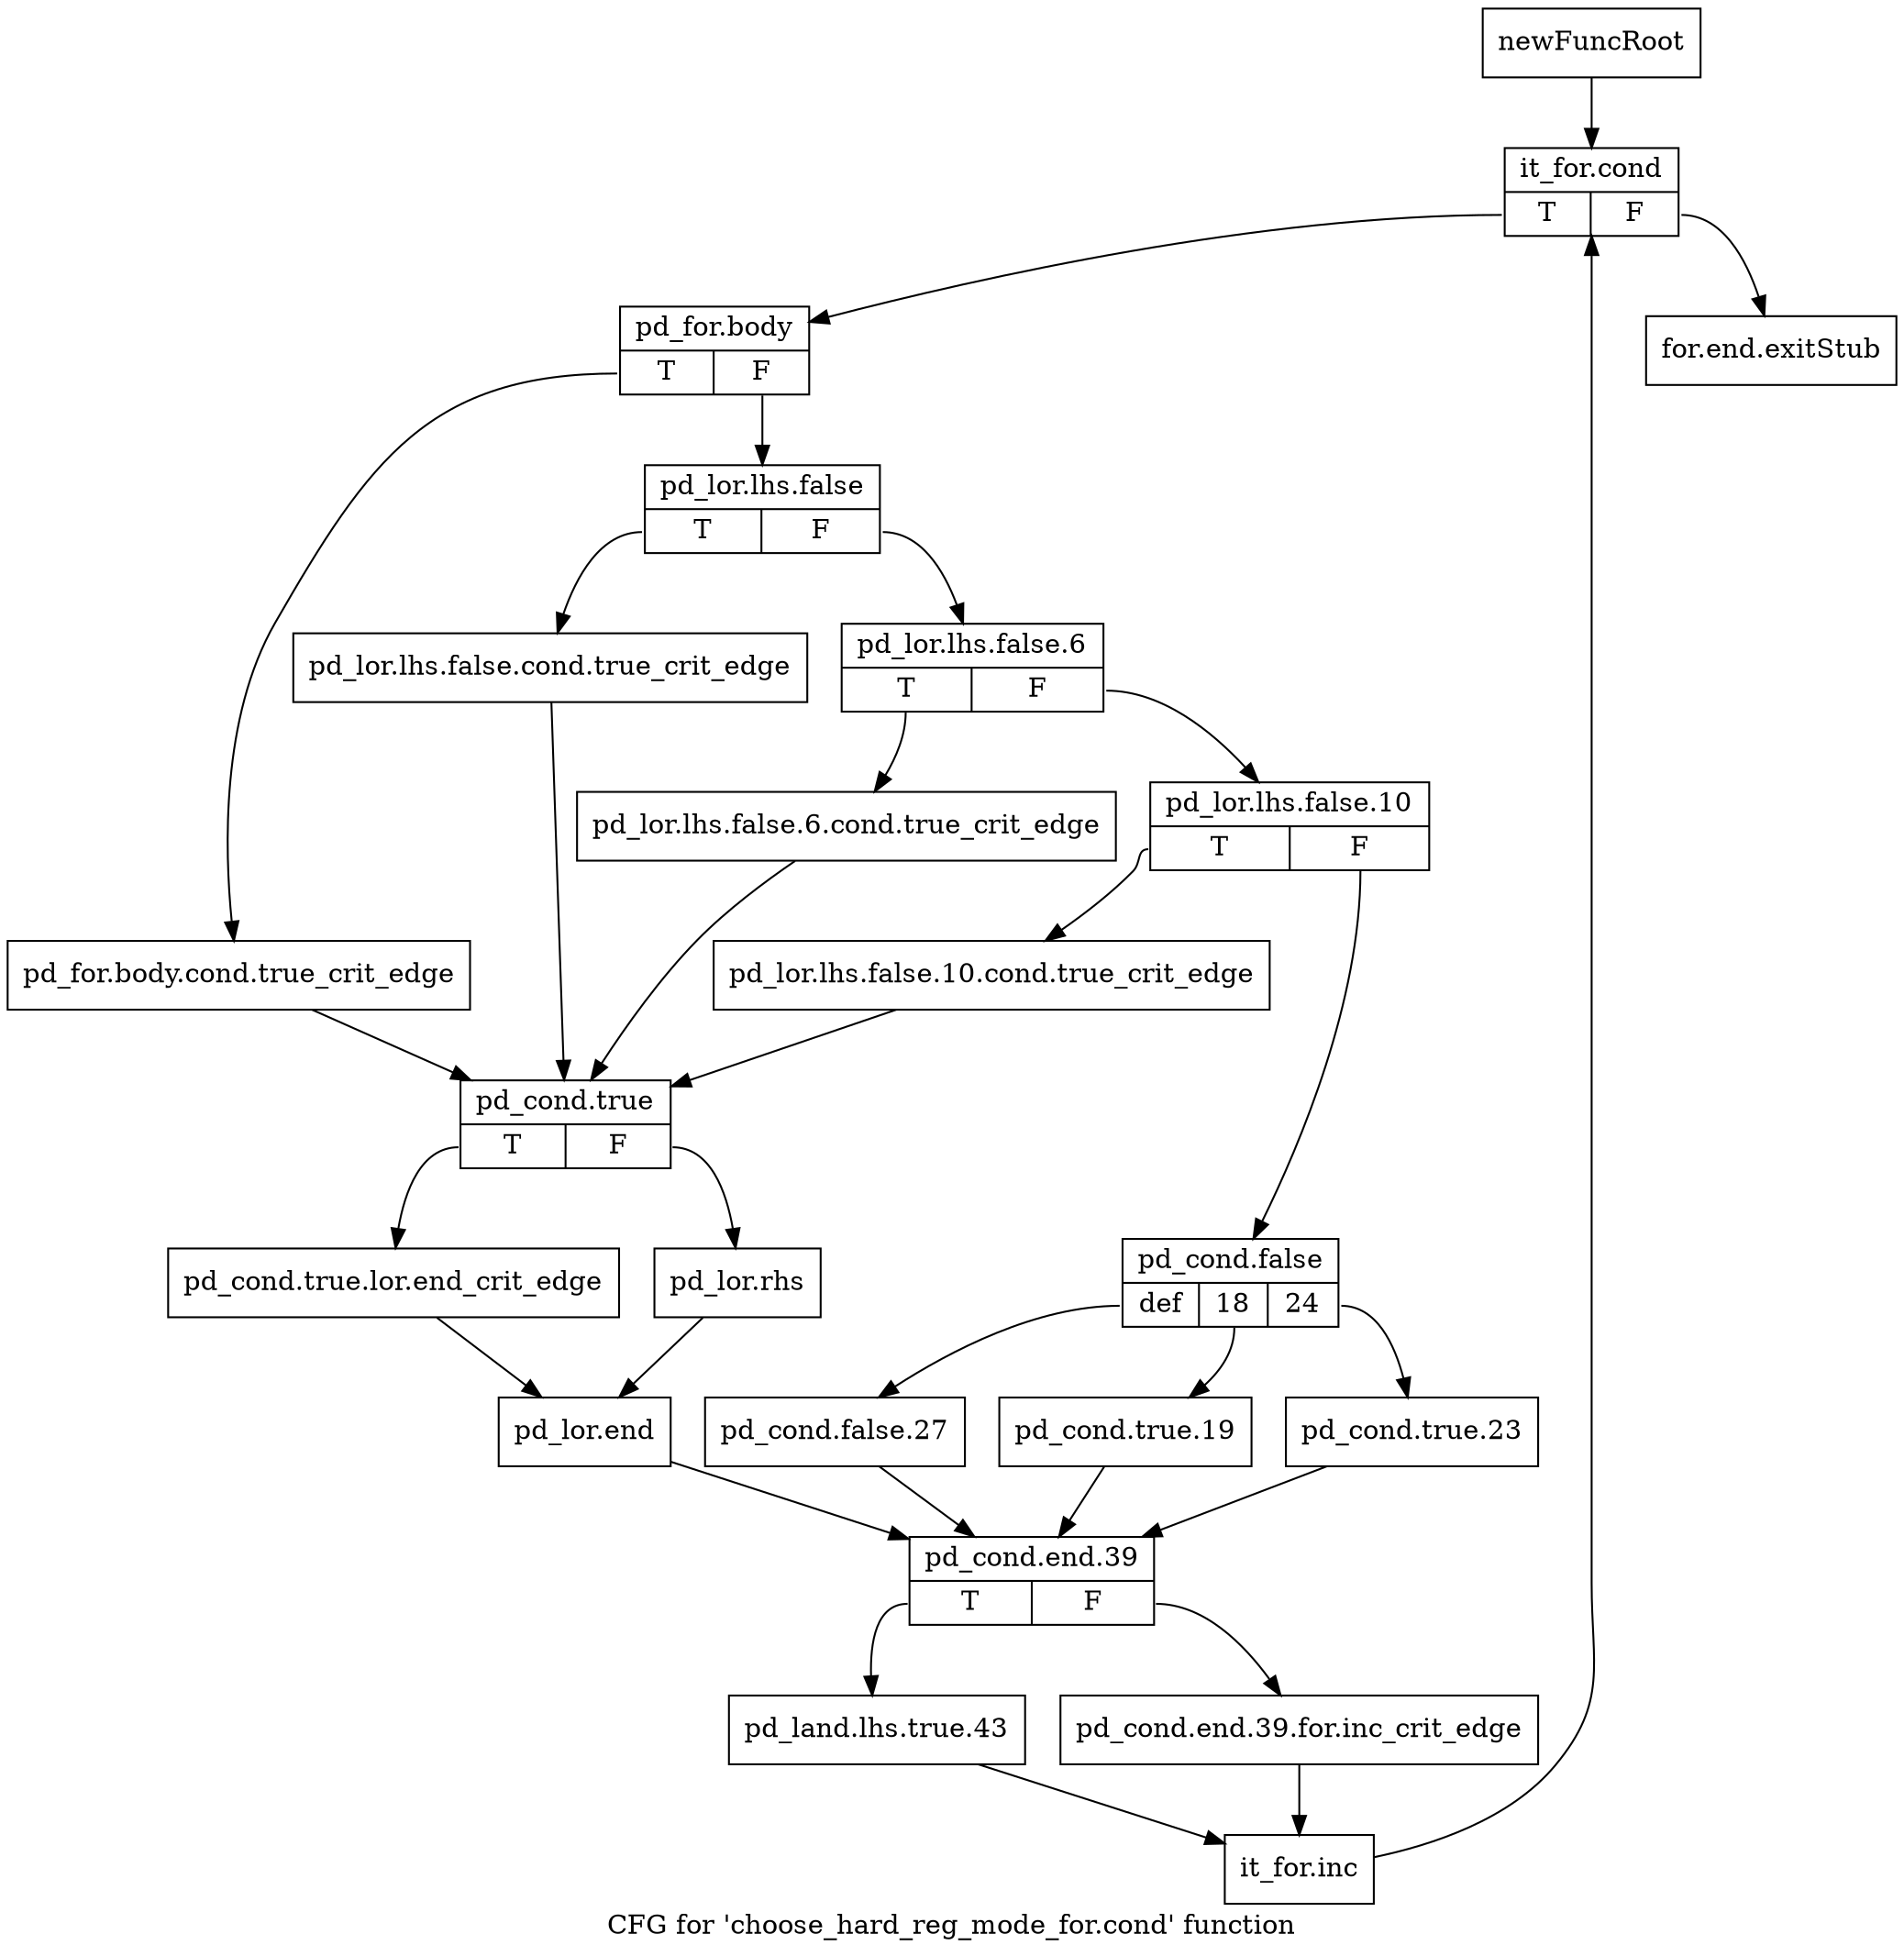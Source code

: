 digraph "CFG for 'choose_hard_reg_mode_for.cond' function" {
	label="CFG for 'choose_hard_reg_mode_for.cond' function";

	Node0xb977e00 [shape=record,label="{newFuncRoot}"];
	Node0xb977e00 -> Node0xb977ea0;
	Node0xb977e50 [shape=record,label="{for.end.exitStub}"];
	Node0xb977ea0 [shape=record,label="{it_for.cond|{<s0>T|<s1>F}}"];
	Node0xb977ea0:s0 -> Node0xb977ef0;
	Node0xb977ea0:s1 -> Node0xb977e50;
	Node0xb977ef0 [shape=record,label="{pd_for.body|{<s0>T|<s1>F}}"];
	Node0xb977ef0:s0 -> Node0xb978260;
	Node0xb977ef0:s1 -> Node0xb977f40;
	Node0xb977f40 [shape=record,label="{pd_lor.lhs.false|{<s0>T|<s1>F}}"];
	Node0xb977f40:s0 -> Node0xb978210;
	Node0xb977f40:s1 -> Node0xb977f90;
	Node0xb977f90 [shape=record,label="{pd_lor.lhs.false.6|{<s0>T|<s1>F}}"];
	Node0xb977f90:s0 -> Node0xb9781c0;
	Node0xb977f90:s1 -> Node0xb977fe0;
	Node0xb977fe0 [shape=record,label="{pd_lor.lhs.false.10|{<s0>T|<s1>F}}"];
	Node0xb977fe0:s0 -> Node0xb978170;
	Node0xb977fe0:s1 -> Node0xb978030;
	Node0xb978030 [shape=record,label="{pd_cond.false|{<s0>def|<s1>18|<s2>24}}"];
	Node0xb978030:s0 -> Node0xb978120;
	Node0xb978030:s1 -> Node0xb9780d0;
	Node0xb978030:s2 -> Node0xb978080;
	Node0xb978080 [shape=record,label="{pd_cond.true.23}"];
	Node0xb978080 -> Node0xb9783f0;
	Node0xb9780d0 [shape=record,label="{pd_cond.true.19}"];
	Node0xb9780d0 -> Node0xb9783f0;
	Node0xb978120 [shape=record,label="{pd_cond.false.27}"];
	Node0xb978120 -> Node0xb9783f0;
	Node0xb978170 [shape=record,label="{pd_lor.lhs.false.10.cond.true_crit_edge}"];
	Node0xb978170 -> Node0xb9782b0;
	Node0xb9781c0 [shape=record,label="{pd_lor.lhs.false.6.cond.true_crit_edge}"];
	Node0xb9781c0 -> Node0xb9782b0;
	Node0xb978210 [shape=record,label="{pd_lor.lhs.false.cond.true_crit_edge}"];
	Node0xb978210 -> Node0xb9782b0;
	Node0xb978260 [shape=record,label="{pd_for.body.cond.true_crit_edge}"];
	Node0xb978260 -> Node0xb9782b0;
	Node0xb9782b0 [shape=record,label="{pd_cond.true|{<s0>T|<s1>F}}"];
	Node0xb9782b0:s0 -> Node0xb978350;
	Node0xb9782b0:s1 -> Node0xb978300;
	Node0xb978300 [shape=record,label="{pd_lor.rhs}"];
	Node0xb978300 -> Node0xb9783a0;
	Node0xb978350 [shape=record,label="{pd_cond.true.lor.end_crit_edge}"];
	Node0xb978350 -> Node0xb9783a0;
	Node0xb9783a0 [shape=record,label="{pd_lor.end}"];
	Node0xb9783a0 -> Node0xb9783f0;
	Node0xb9783f0 [shape=record,label="{pd_cond.end.39|{<s0>T|<s1>F}}"];
	Node0xb9783f0:s0 -> Node0xb978490;
	Node0xb9783f0:s1 -> Node0xb978440;
	Node0xb978440 [shape=record,label="{pd_cond.end.39.for.inc_crit_edge}"];
	Node0xb978440 -> Node0xb9784e0;
	Node0xb978490 [shape=record,label="{pd_land.lhs.true.43}"];
	Node0xb978490 -> Node0xb9784e0;
	Node0xb9784e0 [shape=record,label="{it_for.inc}"];
	Node0xb9784e0 -> Node0xb977ea0;
}
